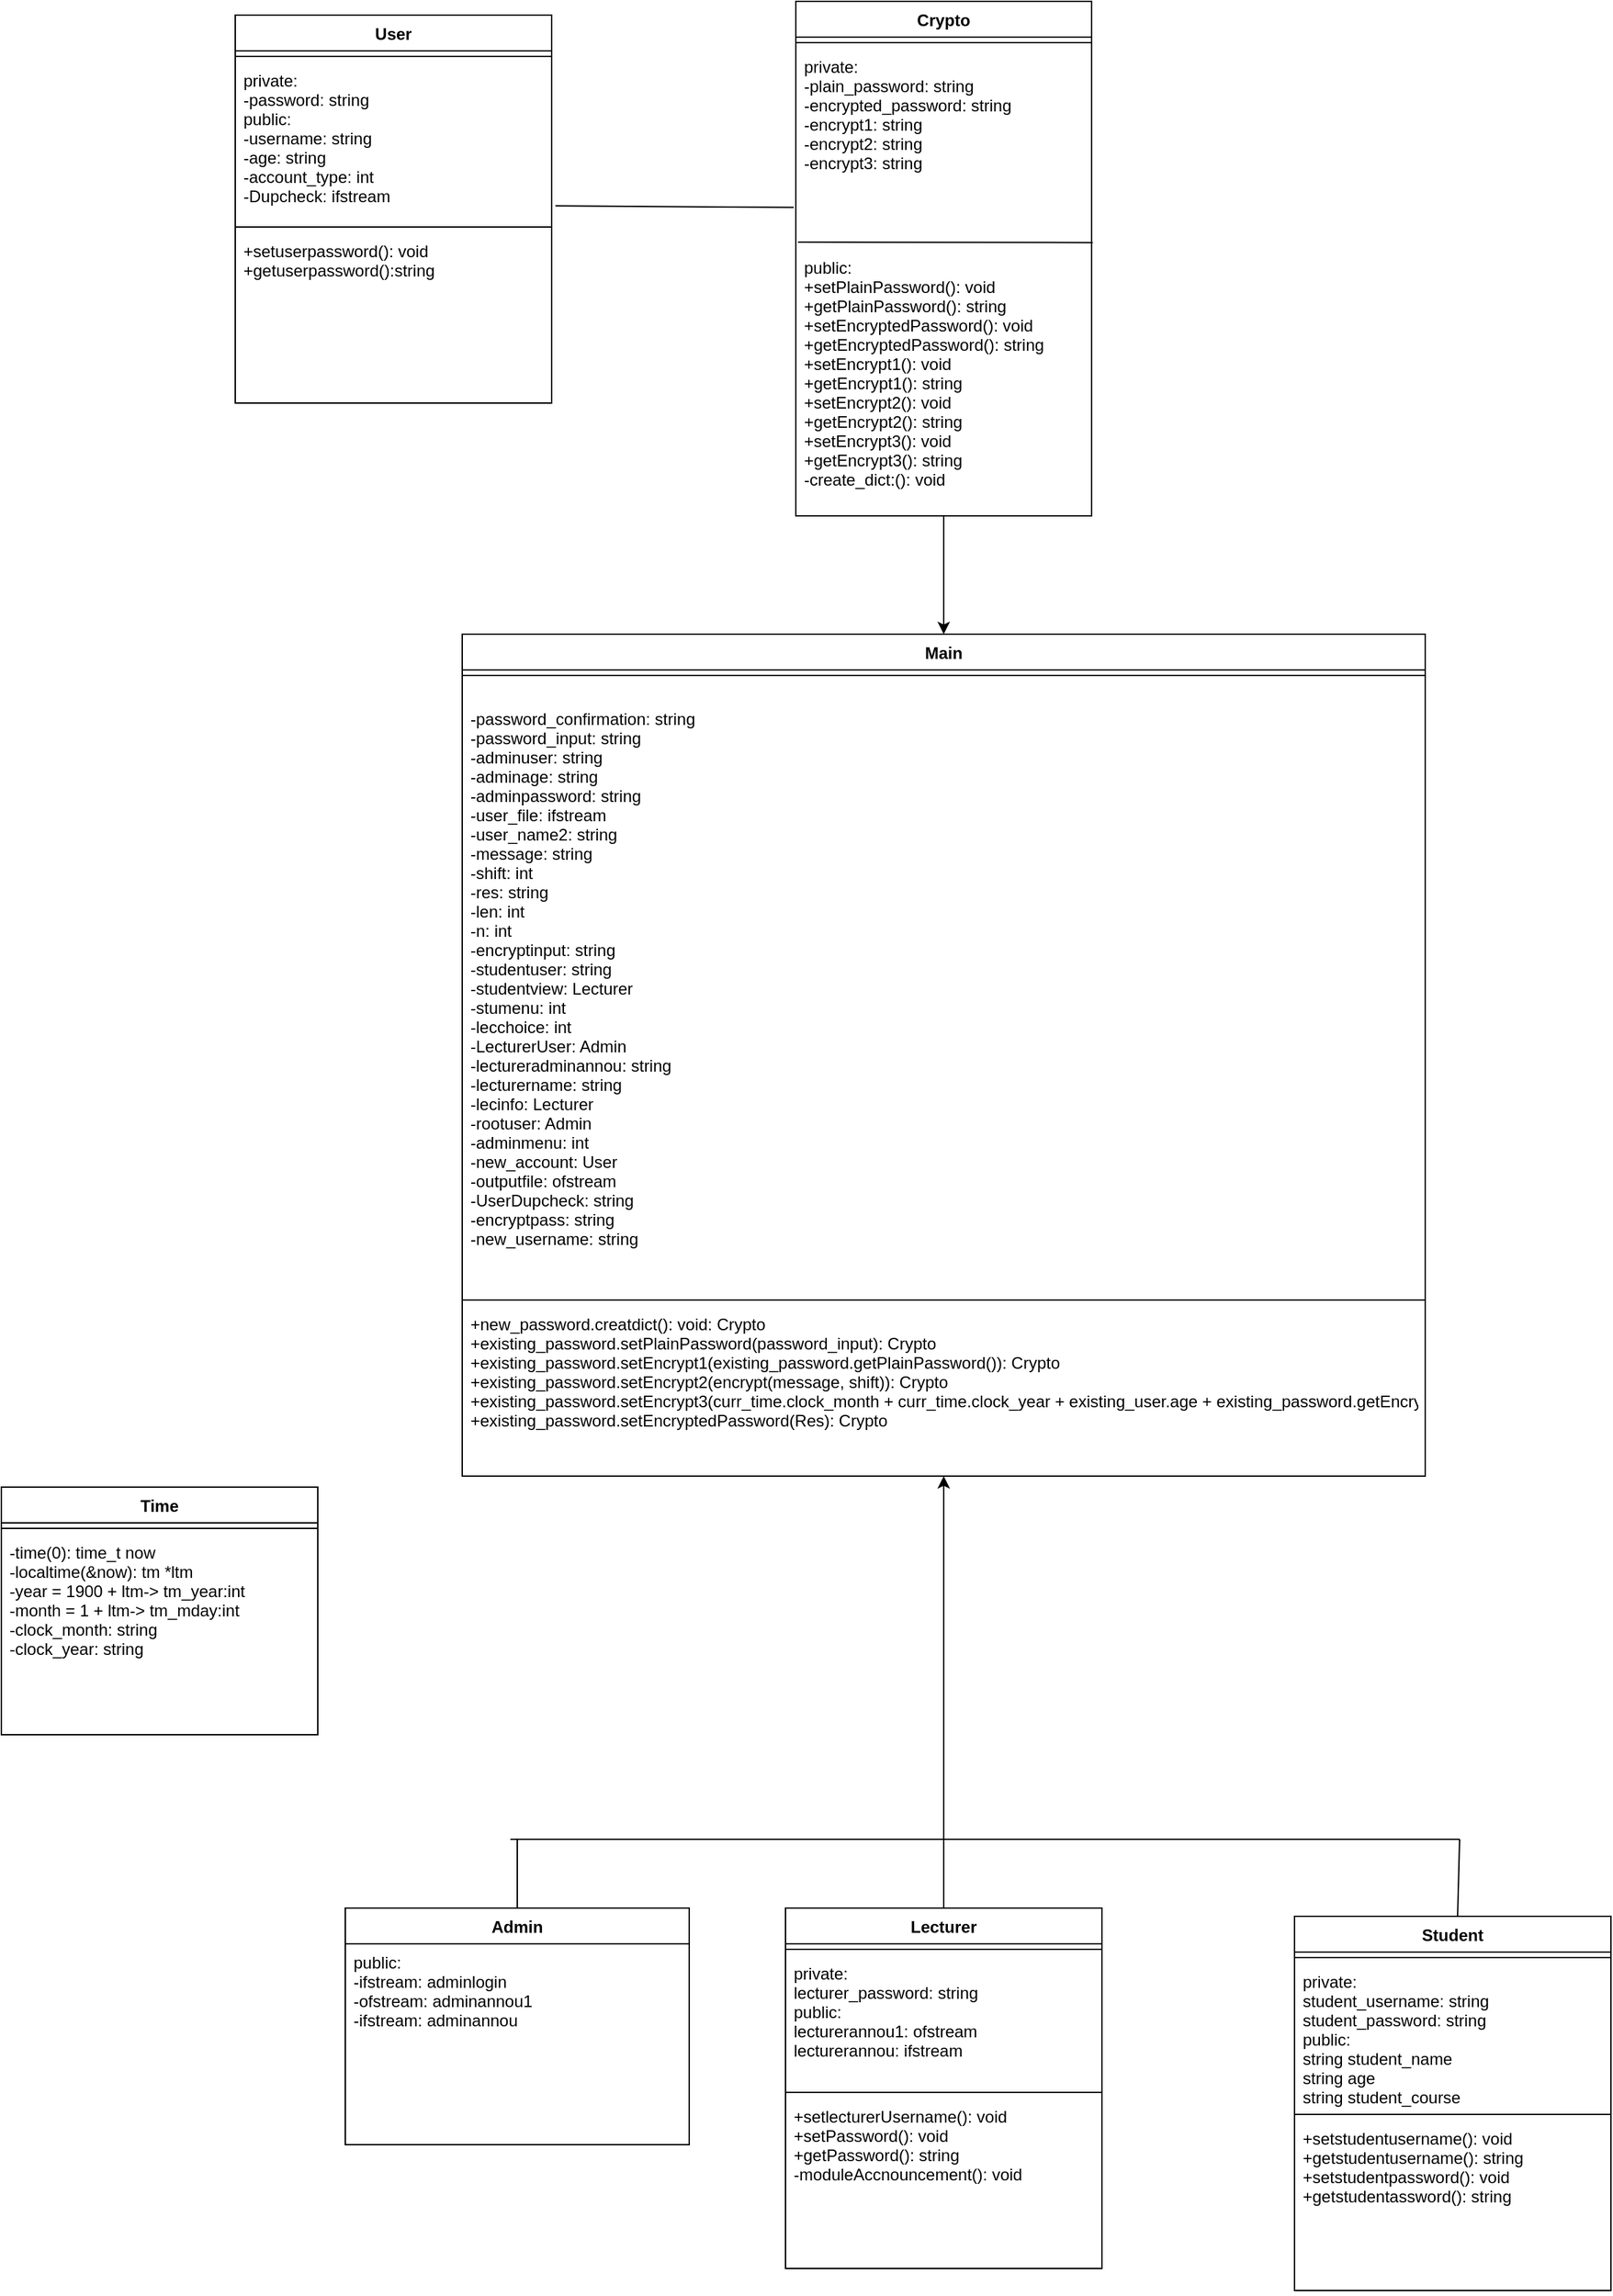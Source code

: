 <mxfile version="14.6.6" type="github">
  <diagram id="B1ylj1akvkJgGZb7Wtry" name="Page-1">
    <mxGraphModel dx="1791" dy="1608" grid="1" gridSize="10" guides="1" tooltips="1" connect="1" arrows="1" fold="1" page="1" pageScale="1" pageWidth="850" pageHeight="1100" math="0" shadow="0">
      <root>
        <mxCell id="0" />
        <mxCell id="1" parent="0" />
        <mxCell id="F2aWLSE53vhr_MozMiDo-12" value="Crypto" style="swimlane;fontStyle=1;align=center;verticalAlign=top;childLayout=stackLayout;horizontal=1;startSize=26;horizontalStack=0;resizeParent=1;resizeParentMax=0;resizeLast=0;collapsible=1;marginBottom=0;" parent="1" vertex="1">
          <mxGeometry x="387.5" y="-560" width="215" height="374" as="geometry" />
        </mxCell>
        <mxCell id="F2aWLSE53vhr_MozMiDo-15" value="" style="line;strokeWidth=1;fillColor=none;align=left;verticalAlign=middle;spacingTop=-1;spacingLeft=3;spacingRight=3;rotatable=0;labelPosition=right;points=[];portConstraint=eastwest;" parent="F2aWLSE53vhr_MozMiDo-12" vertex="1">
          <mxGeometry y="26" width="215" height="8" as="geometry" />
        </mxCell>
        <mxCell id="5oYpnNbD0ZBPzVLrT35g-5" value="private:&#xa;-plain_password: string&#xa;-encrypted_password: string&#xa;-encrypt1: string&#xa;-encrypt2: string&#xa;-encrypt3: string&#xa;" style="text;strokeColor=none;fillColor=none;align=left;verticalAlign=top;spacingLeft=4;spacingRight=4;overflow=hidden;rotatable=0;points=[[0,0.5],[1,0.5]];portConstraint=eastwest;" parent="F2aWLSE53vhr_MozMiDo-12" vertex="1">
          <mxGeometry y="34" width="215" height="146" as="geometry" />
        </mxCell>
        <mxCell id="F2aWLSE53vhr_MozMiDo-16" value="public:&#xa;+setPlainPassword(): void&#xa;+getPlainPassword(): string&#xa;+setEncryptedPassword(): void&#xa;+getEncryptedPassword(): string&#xa;+setEncrypt1(): void&#xa;+getEncrypt1(): string&#xa;+setEncrypt2(): void&#xa;+getEncrypt2(): string&#xa;+setEncrypt3(): void&#xa;+getEncrypt3(): string&#xa;-create_dict:(): void&#xa;&#xa;&#xa;&#xa;&#xa;&#xa;" style="text;strokeColor=none;fillColor=none;align=left;verticalAlign=top;spacingLeft=4;spacingRight=4;overflow=hidden;rotatable=0;points=[[0,0.5],[1,0.5]];portConstraint=eastwest;" parent="F2aWLSE53vhr_MozMiDo-12" vertex="1">
          <mxGeometry y="180" width="215" height="194" as="geometry" />
        </mxCell>
        <mxCell id="5oYpnNbD0ZBPzVLrT35g-2" value="" style="endArrow=none;html=1;entryX=1.004;entryY=-0.024;entryDx=0;entryDy=0;entryPerimeter=0;" parent="F2aWLSE53vhr_MozMiDo-12" target="F2aWLSE53vhr_MozMiDo-16" edge="1">
          <mxGeometry width="50" height="50" relative="1" as="geometry">
            <mxPoint x="1.5" y="175" as="sourcePoint" />
            <mxPoint x="320" y="120" as="targetPoint" />
          </mxGeometry>
        </mxCell>
        <mxCell id="F2aWLSE53vhr_MozMiDo-17" value="Student" style="swimlane;fontStyle=1;align=center;verticalAlign=top;childLayout=stackLayout;horizontal=1;startSize=26;horizontalStack=0;resizeParent=1;resizeParentMax=0;resizeLast=0;collapsible=1;marginBottom=0;" parent="1" vertex="1">
          <mxGeometry x="750" y="832" width="230" height="272" as="geometry" />
        </mxCell>
        <mxCell id="F2aWLSE53vhr_MozMiDo-18" value="" style="line;strokeWidth=1;fillColor=none;align=left;verticalAlign=middle;spacingTop=-1;spacingLeft=3;spacingRight=3;rotatable=0;labelPosition=right;points=[];portConstraint=eastwest;" parent="F2aWLSE53vhr_MozMiDo-17" vertex="1">
          <mxGeometry y="26" width="230" height="8" as="geometry" />
        </mxCell>
        <mxCell id="F2aWLSE53vhr_MozMiDo-19" value="private:&#xa;student_username: string&#xa;student_password: string&#xa;public:&#xa;string student_name&#xa;string age&#xa;string student_course&#xa;&#xa;" style="text;strokeColor=none;fillColor=none;align=left;verticalAlign=top;spacingLeft=4;spacingRight=4;overflow=hidden;rotatable=0;points=[[0,0.5],[1,0.5]];portConstraint=eastwest;" parent="F2aWLSE53vhr_MozMiDo-17" vertex="1">
          <mxGeometry y="34" width="230" height="106" as="geometry" />
        </mxCell>
        <mxCell id="F2aWLSE53vhr_MozMiDo-20" value="" style="line;strokeWidth=1;fillColor=none;align=left;verticalAlign=middle;spacingTop=-1;spacingLeft=3;spacingRight=3;rotatable=0;labelPosition=right;points=[];portConstraint=eastwest;" parent="F2aWLSE53vhr_MozMiDo-17" vertex="1">
          <mxGeometry y="140" width="230" height="8" as="geometry" />
        </mxCell>
        <mxCell id="F2aWLSE53vhr_MozMiDo-21" value="+setstudentusername(): void&#xa;+getstudentusername(): string&#xa;+setstudentpassword(): void&#xa;+getstudentassword(): string&#xa;&#xa;&#xa;" style="text;strokeColor=none;fillColor=none;align=left;verticalAlign=top;spacingLeft=4;spacingRight=4;overflow=hidden;rotatable=0;points=[[0,0.5],[1,0.5]];portConstraint=eastwest;" parent="F2aWLSE53vhr_MozMiDo-17" vertex="1">
          <mxGeometry y="148" width="230" height="124" as="geometry" />
        </mxCell>
        <mxCell id="F2aWLSE53vhr_MozMiDo-23" value="Lecturer" style="swimlane;fontStyle=1;align=center;verticalAlign=top;childLayout=stackLayout;horizontal=1;startSize=26;horizontalStack=0;resizeParent=1;resizeParentMax=0;resizeLast=0;collapsible=1;marginBottom=0;" parent="1" vertex="1">
          <mxGeometry x="380" y="826" width="230" height="262" as="geometry" />
        </mxCell>
        <mxCell id="F2aWLSE53vhr_MozMiDo-24" value="" style="line;strokeWidth=1;fillColor=none;align=left;verticalAlign=middle;spacingTop=-1;spacingLeft=3;spacingRight=3;rotatable=0;labelPosition=right;points=[];portConstraint=eastwest;" parent="F2aWLSE53vhr_MozMiDo-23" vertex="1">
          <mxGeometry y="26" width="230" height="8" as="geometry" />
        </mxCell>
        <mxCell id="F2aWLSE53vhr_MozMiDo-25" value="private:&#xa;lecturer_password: string&#xa;public:&#xa;lecturerannou1: ofstream&#xa;lecturerannou: ifstream&#xa;" style="text;strokeColor=none;fillColor=none;align=left;verticalAlign=top;spacingLeft=4;spacingRight=4;overflow=hidden;rotatable=0;points=[[0,0.5],[1,0.5]];portConstraint=eastwest;" parent="F2aWLSE53vhr_MozMiDo-23" vertex="1">
          <mxGeometry y="34" width="230" height="96" as="geometry" />
        </mxCell>
        <mxCell id="F2aWLSE53vhr_MozMiDo-26" value="" style="line;strokeWidth=1;fillColor=none;align=left;verticalAlign=middle;spacingTop=-1;spacingLeft=3;spacingRight=3;rotatable=0;labelPosition=right;points=[];portConstraint=eastwest;" parent="F2aWLSE53vhr_MozMiDo-23" vertex="1">
          <mxGeometry y="130" width="230" height="8" as="geometry" />
        </mxCell>
        <mxCell id="F2aWLSE53vhr_MozMiDo-27" value="+setlecturerUsername(): void&#xa;+setPassword(): void&#xa;+getPassword(): string&#xa;-moduleAccnouncement(): void&#xa;" style="text;strokeColor=none;fillColor=none;align=left;verticalAlign=top;spacingLeft=4;spacingRight=4;overflow=hidden;rotatable=0;points=[[0,0.5],[1,0.5]];portConstraint=eastwest;" parent="F2aWLSE53vhr_MozMiDo-23" vertex="1">
          <mxGeometry y="138" width="230" height="124" as="geometry" />
        </mxCell>
        <mxCell id="F2aWLSE53vhr_MozMiDo-28" value="Admin" style="swimlane;fontStyle=1;align=center;verticalAlign=top;childLayout=stackLayout;horizontal=1;startSize=26;horizontalStack=0;resizeParent=1;resizeParentMax=0;resizeLast=0;collapsible=1;marginBottom=0;" parent="1" vertex="1">
          <mxGeometry x="60" y="826" width="250" height="172" as="geometry" />
        </mxCell>
        <mxCell id="556p25ZOdv9HoD6KK5eJ-18" value="public:&#xa;-ifstream: adminlogin&#xa;-ofstream: adminannou1&#xa;-ifstream: adminannou&#xa;" style="text;strokeColor=none;fillColor=none;align=left;verticalAlign=top;spacingLeft=4;spacingRight=4;overflow=hidden;rotatable=0;points=[[0,0.5],[1,0.5]];portConstraint=eastwest;" parent="F2aWLSE53vhr_MozMiDo-28" vertex="1">
          <mxGeometry y="26" width="250" height="146" as="geometry" />
        </mxCell>
        <mxCell id="F2aWLSE53vhr_MozMiDo-33" value="" style="endArrow=classic;html=1;exitX=0.5;exitY=0;exitDx=0;exitDy=0;" parent="1" source="F2aWLSE53vhr_MozMiDo-23" target="556p25ZOdv9HoD6KK5eJ-26" edge="1">
          <mxGeometry width="50" height="50" relative="1" as="geometry">
            <mxPoint x="490" y="796" as="sourcePoint" />
            <mxPoint x="498.578" y="670" as="targetPoint" />
          </mxGeometry>
        </mxCell>
        <mxCell id="F2aWLSE53vhr_MozMiDo-34" value="Time" style="swimlane;fontStyle=1;align=center;verticalAlign=top;childLayout=stackLayout;horizontal=1;startSize=26;horizontalStack=0;resizeParent=1;resizeParentMax=0;resizeLast=0;collapsible=1;marginBottom=0;" parent="1" vertex="1">
          <mxGeometry x="-190" y="520" width="230" height="180" as="geometry" />
        </mxCell>
        <mxCell id="F2aWLSE53vhr_MozMiDo-35" value="" style="line;strokeWidth=1;fillColor=none;align=left;verticalAlign=middle;spacingTop=-1;spacingLeft=3;spacingRight=3;rotatable=0;labelPosition=right;points=[];portConstraint=eastwest;" parent="F2aWLSE53vhr_MozMiDo-34" vertex="1">
          <mxGeometry y="26" width="230" height="8" as="geometry" />
        </mxCell>
        <mxCell id="F2aWLSE53vhr_MozMiDo-36" value="-time(0): time_t now&#xa;-localtime(&amp;now): tm *ltm&#xa;-year = 1900 + ltm-&gt; tm_year:int&#xa;-month = 1 + ltm-&gt; tm_mday:int&#xa;-clock_month: string&#xa;-clock_year: string&#xa;&#xa;&#xa;" style="text;strokeColor=none;fillColor=none;align=left;verticalAlign=top;spacingLeft=4;spacingRight=4;overflow=hidden;rotatable=0;points=[[0,0.5],[1,0.5]];portConstraint=eastwest;" parent="F2aWLSE53vhr_MozMiDo-34" vertex="1">
          <mxGeometry y="34" width="230" height="146" as="geometry" />
        </mxCell>
        <mxCell id="NznP9gh7rejOoxTO0ly_-1" value="" style="endArrow=none;html=1;" parent="1" edge="1">
          <mxGeometry width="50" height="50" relative="1" as="geometry">
            <mxPoint x="490" y="776" as="sourcePoint" />
            <mxPoint x="870" y="776" as="targetPoint" />
          </mxGeometry>
        </mxCell>
        <mxCell id="NznP9gh7rejOoxTO0ly_-2" value="" style="endArrow=none;html=1;" parent="1" source="F2aWLSE53vhr_MozMiDo-17" edge="1">
          <mxGeometry width="50" height="50" relative="1" as="geometry">
            <mxPoint x="860" y="826" as="sourcePoint" />
            <mxPoint x="870" y="776" as="targetPoint" />
          </mxGeometry>
        </mxCell>
        <mxCell id="NznP9gh7rejOoxTO0ly_-5" value="" style="endArrow=none;html=1;exitX=0.5;exitY=0;exitDx=0;exitDy=0;" parent="1" source="F2aWLSE53vhr_MozMiDo-28" edge="1">
          <mxGeometry width="50" height="50" relative="1" as="geometry">
            <mxPoint x="180" y="816" as="sourcePoint" />
            <mxPoint x="185" y="776" as="targetPoint" />
          </mxGeometry>
        </mxCell>
        <mxCell id="NznP9gh7rejOoxTO0ly_-6" value="" style="endArrow=none;html=1;" parent="1" edge="1">
          <mxGeometry width="50" height="50" relative="1" as="geometry">
            <mxPoint x="180" y="776" as="sourcePoint" />
            <mxPoint x="490" y="776" as="targetPoint" />
          </mxGeometry>
        </mxCell>
        <mxCell id="556p25ZOdv9HoD6KK5eJ-13" value="User" style="swimlane;fontStyle=1;align=center;verticalAlign=top;childLayout=stackLayout;horizontal=1;startSize=26;horizontalStack=0;resizeParent=1;resizeParentMax=0;resizeLast=0;collapsible=1;marginBottom=0;" parent="1" vertex="1">
          <mxGeometry x="-20" y="-550" width="230" height="282" as="geometry" />
        </mxCell>
        <mxCell id="556p25ZOdv9HoD6KK5eJ-14" value="" style="line;strokeWidth=1;fillColor=none;align=left;verticalAlign=middle;spacingTop=-1;spacingLeft=3;spacingRight=3;rotatable=0;labelPosition=right;points=[];portConstraint=eastwest;" parent="556p25ZOdv9HoD6KK5eJ-13" vertex="1">
          <mxGeometry y="26" width="230" height="8" as="geometry" />
        </mxCell>
        <mxCell id="556p25ZOdv9HoD6KK5eJ-15" value="private:&#xa;-password: string&#xa;public:&#xa;-username: string&#xa;-age: string&#xa;-account_type: int&#xa;-Dupcheck: ifstream&#xa; &#xa;&#xa;&#xa;" style="text;strokeColor=none;fillColor=none;align=left;verticalAlign=top;spacingLeft=4;spacingRight=4;overflow=hidden;rotatable=0;points=[[0,0.5],[1,0.5]];portConstraint=eastwest;" parent="556p25ZOdv9HoD6KK5eJ-13" vertex="1">
          <mxGeometry y="34" width="230" height="116" as="geometry" />
        </mxCell>
        <mxCell id="556p25ZOdv9HoD6KK5eJ-16" value="" style="line;strokeWidth=1;fillColor=none;align=left;verticalAlign=middle;spacingTop=-1;spacingLeft=3;spacingRight=3;rotatable=0;labelPosition=right;points=[];portConstraint=eastwest;" parent="556p25ZOdv9HoD6KK5eJ-13" vertex="1">
          <mxGeometry y="150" width="230" height="8" as="geometry" />
        </mxCell>
        <mxCell id="556p25ZOdv9HoD6KK5eJ-17" value="+setuserpassword(): void&#xa;+getuserpassword():string&#xa;" style="text;strokeColor=none;fillColor=none;align=left;verticalAlign=top;spacingLeft=4;spacingRight=4;overflow=hidden;rotatable=0;points=[[0,0.5],[1,0.5]];portConstraint=eastwest;" parent="556p25ZOdv9HoD6KK5eJ-13" vertex="1">
          <mxGeometry y="158" width="230" height="124" as="geometry" />
        </mxCell>
        <mxCell id="556p25ZOdv9HoD6KK5eJ-19" value="" style="endArrow=classic;html=1;entryX=0.5;entryY=0;entryDx=0;entryDy=0;" parent="1" source="F2aWLSE53vhr_MozMiDo-16" target="556p25ZOdv9HoD6KK5eJ-22" edge="1">
          <mxGeometry width="50" height="50" relative="1" as="geometry">
            <mxPoint x="495" y="-176" as="sourcePoint" />
            <mxPoint x="500" y="-110" as="targetPoint" />
          </mxGeometry>
        </mxCell>
        <mxCell id="556p25ZOdv9HoD6KK5eJ-21" value="" style="endArrow=none;html=1;exitX=1.012;exitY=0.902;exitDx=0;exitDy=0;exitPerimeter=0;entryX=-0.007;entryY=0.793;entryDx=0;entryDy=0;entryPerimeter=0;" parent="1" source="556p25ZOdv9HoD6KK5eJ-15" target="5oYpnNbD0ZBPzVLrT35g-5" edge="1">
          <mxGeometry width="50" height="50" relative="1" as="geometry">
            <mxPoint x="430" y="-170" as="sourcePoint" />
            <mxPoint x="480" y="-220" as="targetPoint" />
          </mxGeometry>
        </mxCell>
        <mxCell id="556p25ZOdv9HoD6KK5eJ-22" value="Main" style="swimlane;fontStyle=1;align=center;verticalAlign=top;childLayout=stackLayout;horizontal=1;startSize=26;horizontalStack=0;resizeParent=1;resizeParentMax=0;resizeLast=0;collapsible=1;marginBottom=0;" parent="1" vertex="1">
          <mxGeometry x="145" y="-100" width="700" height="612" as="geometry" />
        </mxCell>
        <mxCell id="556p25ZOdv9HoD6KK5eJ-23" value="" style="line;strokeWidth=1;fillColor=none;align=left;verticalAlign=middle;spacingTop=-1;spacingLeft=3;spacingRight=3;rotatable=0;labelPosition=right;points=[];portConstraint=eastwest;" parent="556p25ZOdv9HoD6KK5eJ-22" vertex="1">
          <mxGeometry y="26" width="700" height="8" as="geometry" />
        </mxCell>
        <mxCell id="556p25ZOdv9HoD6KK5eJ-27" value="&#xa;-password_confirmation: string&#xa;-password_input: string&#xa;-adminuser: string&#xa;-adminage: string&#xa;-adminpassword: string&#xa;-user_file: ifstream&#xa;-user_name2: string&#xa;-message: string&#xa;-shift: int&#xa;-res: string&#xa;-len: int&#xa;-n: int&#xa;-encryptinput: string&#xa;-studentuser: string&#xa;-studentview: Lecturer&#xa;-stumenu: int&#xa;-lecchoice: int&#xa;-LecturerUser: Admin&#xa;-lectureradminannou: string&#xa;-lecturername: string&#xa;-lecinfo: Lecturer&#xa;-rootuser: Admin&#xa;-adminmenu: int&#xa;-new_account: User&#xa;-outputfile: ofstream&#xa;-UserDupcheck: string&#xa;-encryptpass: string&#xa;-new_username: string&#xa;&#xa;&#xa;&#xa;&#xa;&#xa;" style="text;strokeColor=none;fillColor=none;align=left;verticalAlign=top;spacingLeft=4;spacingRight=4;overflow=hidden;rotatable=0;points=[[0,0.5],[1,0.5]];portConstraint=eastwest;" parent="556p25ZOdv9HoD6KK5eJ-22" vertex="1">
          <mxGeometry y="34" width="700" height="446" as="geometry" />
        </mxCell>
        <mxCell id="556p25ZOdv9HoD6KK5eJ-25" value="" style="line;strokeWidth=1;fillColor=none;align=left;verticalAlign=middle;spacingTop=-1;spacingLeft=3;spacingRight=3;rotatable=0;labelPosition=right;points=[];portConstraint=eastwest;" parent="556p25ZOdv9HoD6KK5eJ-22" vertex="1">
          <mxGeometry y="480" width="700" height="8" as="geometry" />
        </mxCell>
        <mxCell id="556p25ZOdv9HoD6KK5eJ-26" value="+new_password.creatdict(): void: Crypto&#xa;+existing_password.setPlainPassword(password_input): Crypto&#xa;+existing_password.setEncrypt1(existing_password.getPlainPassword()): Crypto &#xa;+existing_password.setEncrypt2(encrypt(message, shift)): Crypto&#xa;+existing_password.setEncrypt3(curr_time.clock_month + curr_time.clock_year + existing_user.age + existing_password.getEncrypt2()): Crypto&#xa;+existing_password.setEncryptedPassword(Res): Crypto&#xa;&#xa;&#xa;&#xa;" style="text;strokeColor=none;fillColor=none;align=left;verticalAlign=top;spacingLeft=4;spacingRight=4;overflow=hidden;rotatable=0;points=[[0,0.5],[1,0.5]];portConstraint=eastwest;" parent="556p25ZOdv9HoD6KK5eJ-22" vertex="1">
          <mxGeometry y="488" width="700" height="124" as="geometry" />
        </mxCell>
      </root>
    </mxGraphModel>
  </diagram>
</mxfile>
